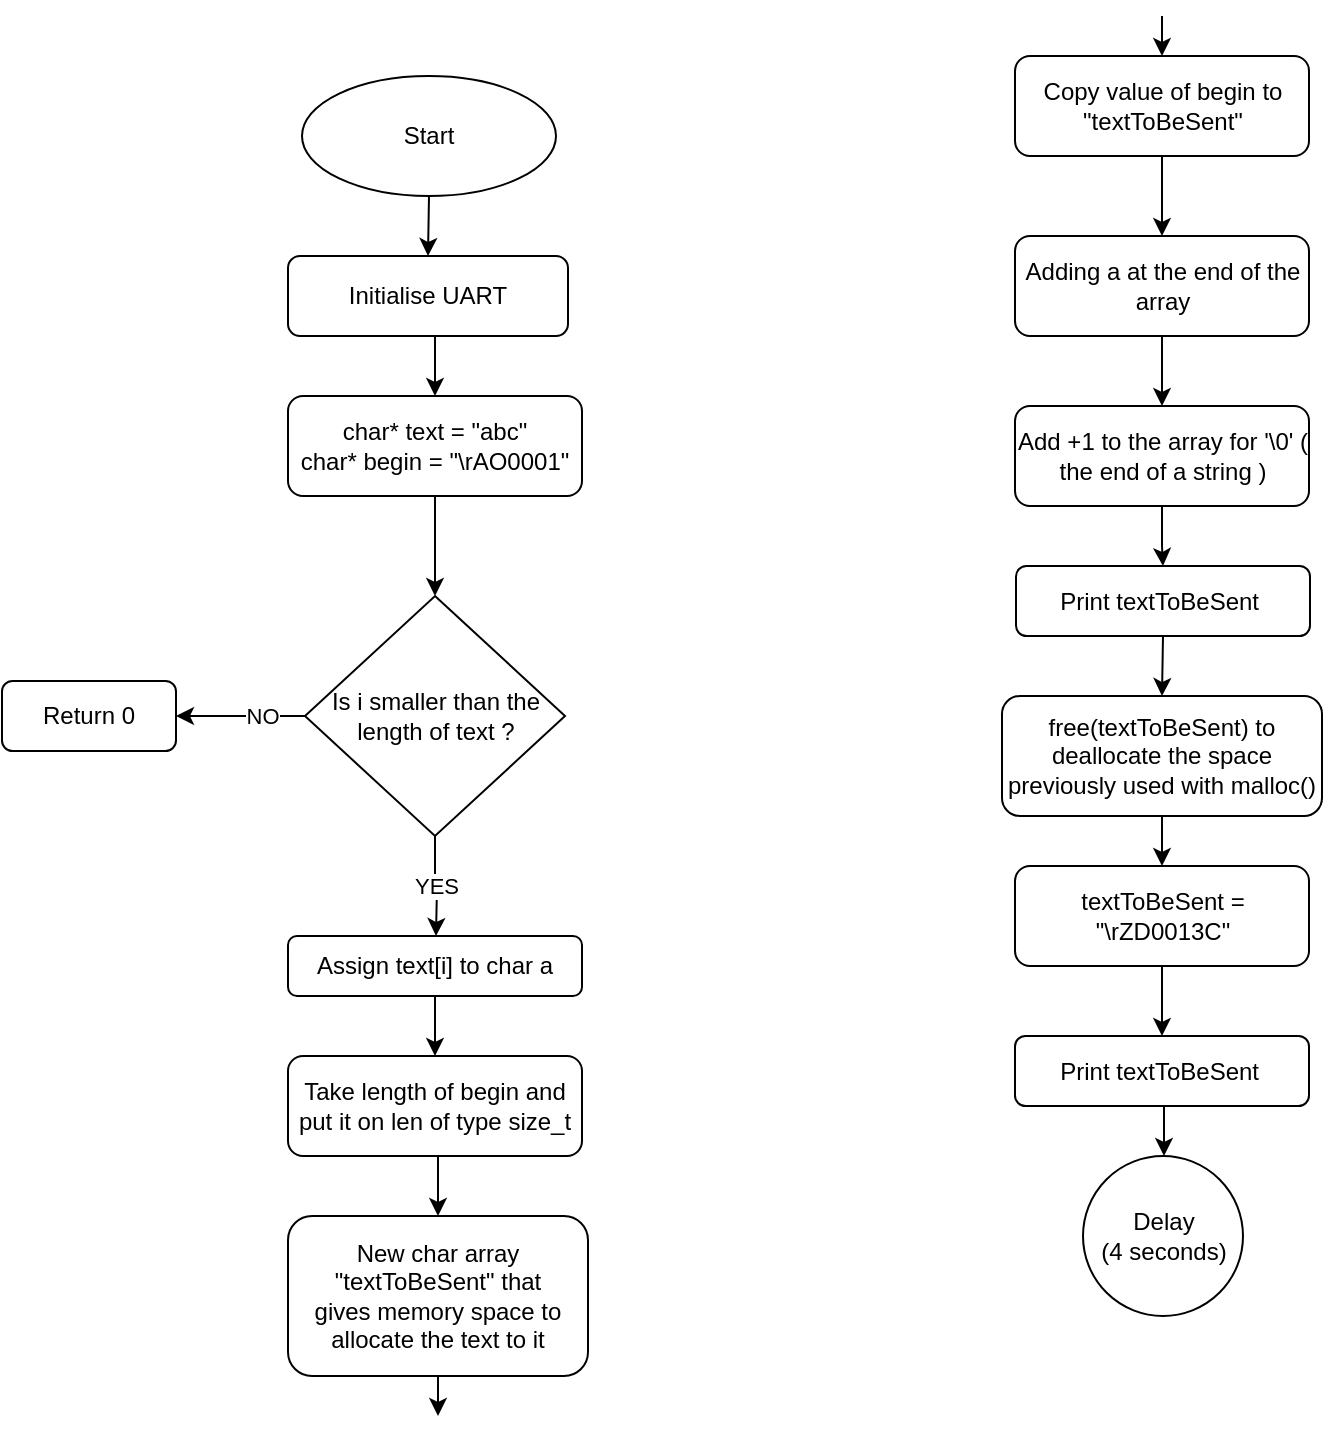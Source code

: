 <mxfile version="12.1.5" pages="1"><diagram id="5twG_0oNAt8K9G5YYuMI" name="Page-1"><mxGraphModel dx="1024" dy="534" grid="1" gridSize="10" guides="1" tooltips="1" connect="1" arrows="1" fold="1" page="1" pageScale="1" pageWidth="827" pageHeight="1169" math="0" shadow="0"><root><mxCell id="0"/><mxCell id="1" parent="0"/><mxCell id="zVICBw4eR6PVejMypXeo-1" style="edgeStyle=orthogonalEdgeStyle;rounded=0;orthogonalLoop=1;jettySize=auto;html=1;exitX=0.5;exitY=1;exitDx=0;exitDy=0;entryX=0.5;entryY=0;entryDx=0;entryDy=0;" parent="1" source="zVICBw4eR6PVejMypXeo-2" target="zVICBw4eR6PVejMypXeo-4" edge="1"><mxGeometry relative="1" as="geometry"/></mxCell><mxCell id="zVICBw4eR6PVejMypXeo-2" value="Start" style="ellipse;whiteSpace=wrap;html=1;" parent="1" vertex="1"><mxGeometry x="160" y="50" width="127" height="60" as="geometry"/></mxCell><mxCell id="zVICBw4eR6PVejMypXeo-3" style="edgeStyle=orthogonalEdgeStyle;rounded=0;orthogonalLoop=1;jettySize=auto;html=1;exitX=0.5;exitY=1;exitDx=0;exitDy=0;entryX=0.5;entryY=0;entryDx=0;entryDy=0;" parent="1" source="zVICBw4eR6PVejMypXeo-4" target="zVICBw4eR6PVejMypXeo-6" edge="1"><mxGeometry relative="1" as="geometry"/></mxCell><mxCell id="zVICBw4eR6PVejMypXeo-4" value="Initialise UART" style="rounded=1;whiteSpace=wrap;html=1;" parent="1" vertex="1"><mxGeometry x="153" y="140" width="140" height="40" as="geometry"/></mxCell><mxCell id="zVICBw4eR6PVejMypXeo-41" style="edgeStyle=orthogonalEdgeStyle;rounded=0;orthogonalLoop=1;jettySize=auto;html=1;exitX=0.5;exitY=1;exitDx=0;exitDy=0;entryX=0.5;entryY=0;entryDx=0;entryDy=0;" parent="1" source="zVICBw4eR6PVejMypXeo-6" target="zVICBw4eR6PVejMypXeo-10" edge="1"><mxGeometry relative="1" as="geometry"/></mxCell><mxCell id="zVICBw4eR6PVejMypXeo-6" value="char* text = &quot;abc&quot;&lt;br&gt;char* begin = &quot;\rAO0001&quot;" style="rounded=1;whiteSpace=wrap;html=1;" parent="1" vertex="1"><mxGeometry x="153" y="210" width="147" height="50" as="geometry"/></mxCell><mxCell id="kcfABRLj9a4SmqU3jebS-3" value="NO" style="edgeStyle=orthogonalEdgeStyle;rounded=0;orthogonalLoop=1;jettySize=auto;html=1;exitX=0;exitY=0.5;exitDx=0;exitDy=0;entryX=1;entryY=0.5;entryDx=0;entryDy=0;" edge="1" parent="1" source="zVICBw4eR6PVejMypXeo-10" target="zVICBw4eR6PVejMypXeo-27"><mxGeometry x="-0.323" relative="1" as="geometry"><mxPoint as="offset"/></mxGeometry></mxCell><mxCell id="kcfABRLj9a4SmqU3jebS-4" value="YES" style="edgeStyle=orthogonalEdgeStyle;rounded=0;orthogonalLoop=1;jettySize=auto;html=1;exitX=0.5;exitY=1;exitDx=0;exitDy=0;" edge="1" parent="1" source="zVICBw4eR6PVejMypXeo-10"><mxGeometry relative="1" as="geometry"><mxPoint x="227" y="480" as="targetPoint"/></mxGeometry></mxCell><mxCell id="zVICBw4eR6PVejMypXeo-10" value="Is i smaller than the length of text ?" style="rhombus;whiteSpace=wrap;html=1;" parent="1" vertex="1"><mxGeometry x="161.5" y="310" width="130" height="120" as="geometry"/></mxCell><mxCell id="zVICBw4eR6PVejMypXeo-29" style="edgeStyle=orthogonalEdgeStyle;rounded=0;orthogonalLoop=1;jettySize=auto;html=1;exitX=0.5;exitY=1;exitDx=0;exitDy=0;entryX=0.5;entryY=0;entryDx=0;entryDy=0;" parent="1" source="zVICBw4eR6PVejMypXeo-11" target="zVICBw4eR6PVejMypXeo-17" edge="1"><mxGeometry relative="1" as="geometry"/></mxCell><mxCell id="zVICBw4eR6PVejMypXeo-11" value="Assign text[i] to char a" style="rounded=1;whiteSpace=wrap;html=1;" parent="1" vertex="1"><mxGeometry x="153" y="480" width="147" height="30" as="geometry"/></mxCell><mxCell id="kcfABRLj9a4SmqU3jebS-5" style="edgeStyle=orthogonalEdgeStyle;rounded=0;orthogonalLoop=1;jettySize=auto;html=1;exitX=0.5;exitY=1;exitDx=0;exitDy=0;entryX=0.5;entryY=0;entryDx=0;entryDy=0;" edge="1" parent="1" source="zVICBw4eR6PVejMypXeo-17" target="zVICBw4eR6PVejMypXeo-18"><mxGeometry relative="1" as="geometry"><mxPoint x="227" y="610" as="targetPoint"/></mxGeometry></mxCell><mxCell id="zVICBw4eR6PVejMypXeo-17" value="Take length of begin and put it on len of type size_t" style="rounded=1;whiteSpace=wrap;html=1;" parent="1" vertex="1"><mxGeometry x="153" y="540" width="147" height="50" as="geometry"/></mxCell><mxCell id="kcfABRLj9a4SmqU3jebS-13" style="edgeStyle=orthogonalEdgeStyle;rounded=0;orthogonalLoop=1;jettySize=auto;html=1;exitX=0.5;exitY=1;exitDx=0;exitDy=0;" edge="1" parent="1" source="zVICBw4eR6PVejMypXeo-18"><mxGeometry relative="1" as="geometry"><mxPoint x="228" y="720" as="targetPoint"/></mxGeometry></mxCell><mxCell id="zVICBw4eR6PVejMypXeo-18" value="New char array &quot;textToBeSent&quot; that gives&amp;nbsp;memory space to allocate the text to it" style="rounded=1;whiteSpace=wrap;html=1;" parent="1" vertex="1"><mxGeometry x="153" y="620" width="150" height="80" as="geometry"/></mxCell><mxCell id="zVICBw4eR6PVejMypXeo-32" style="edgeStyle=orthogonalEdgeStyle;rounded=0;orthogonalLoop=1;jettySize=auto;html=1;exitX=0.5;exitY=1;exitDx=0;exitDy=0;entryX=0.5;entryY=0;entryDx=0;entryDy=0;" parent="1" source="zVICBw4eR6PVejMypXeo-19" target="zVICBw4eR6PVejMypXeo-20" edge="1"><mxGeometry relative="1" as="geometry"/></mxCell><mxCell id="zVICBw4eR6PVejMypXeo-19" value="Copy value of begin to &quot;textToBeSent&quot;" style="rounded=1;whiteSpace=wrap;html=1;" parent="1" vertex="1"><mxGeometry x="516.5" y="40" width="147" height="50" as="geometry"/></mxCell><mxCell id="zVICBw4eR6PVejMypXeo-33" style="edgeStyle=orthogonalEdgeStyle;rounded=0;orthogonalLoop=1;jettySize=auto;html=1;exitX=0.5;exitY=1;exitDx=0;exitDy=0;entryX=0.5;entryY=0;entryDx=0;entryDy=0;" parent="1" source="zVICBw4eR6PVejMypXeo-20" target="zVICBw4eR6PVejMypXeo-21" edge="1"><mxGeometry relative="1" as="geometry"/></mxCell><mxCell id="zVICBw4eR6PVejMypXeo-20" value="Adding a at the end of the array" style="rounded=1;whiteSpace=wrap;html=1;" parent="1" vertex="1"><mxGeometry x="516.5" y="130" width="147" height="50" as="geometry"/></mxCell><mxCell id="zVICBw4eR6PVejMypXeo-34" style="edgeStyle=orthogonalEdgeStyle;rounded=0;orthogonalLoop=1;jettySize=auto;html=1;exitX=0.5;exitY=1;exitDx=0;exitDy=0;" parent="1" source="zVICBw4eR6PVejMypXeo-21" target="zVICBw4eR6PVejMypXeo-22" edge="1"><mxGeometry relative="1" as="geometry"/></mxCell><mxCell id="zVICBw4eR6PVejMypXeo-21" value="Add +1 to the array for '\0' ( the end of a string )" style="rounded=1;whiteSpace=wrap;html=1;" parent="1" vertex="1"><mxGeometry x="516.5" y="215" width="147" height="50" as="geometry"/></mxCell><mxCell id="zVICBw4eR6PVejMypXeo-35" style="edgeStyle=orthogonalEdgeStyle;rounded=0;orthogonalLoop=1;jettySize=auto;html=1;exitX=0.5;exitY=1;exitDx=0;exitDy=0;entryX=0.5;entryY=0;entryDx=0;entryDy=0;" parent="1" source="zVICBw4eR6PVejMypXeo-22" target="zVICBw4eR6PVejMypXeo-23" edge="1"><mxGeometry relative="1" as="geometry"/></mxCell><mxCell id="zVICBw4eR6PVejMypXeo-22" value="Print textToBeSent&amp;nbsp;" style="rounded=1;whiteSpace=wrap;html=1;" parent="1" vertex="1"><mxGeometry x="517" y="295" width="147" height="35" as="geometry"/></mxCell><mxCell id="zVICBw4eR6PVejMypXeo-36" style="edgeStyle=orthogonalEdgeStyle;rounded=0;orthogonalLoop=1;jettySize=auto;html=1;exitX=0.5;exitY=1;exitDx=0;exitDy=0;" parent="1" source="zVICBw4eR6PVejMypXeo-23" target="zVICBw4eR6PVejMypXeo-24" edge="1"><mxGeometry relative="1" as="geometry"/></mxCell><mxCell id="zVICBw4eR6PVejMypXeo-23" value="free(textToBeSent) to deallocate the space previously used with malloc()" style="rounded=1;whiteSpace=wrap;html=1;" parent="1" vertex="1"><mxGeometry x="510" y="360" width="160" height="60" as="geometry"/></mxCell><mxCell id="zVICBw4eR6PVejMypXeo-37" style="edgeStyle=orthogonalEdgeStyle;rounded=0;orthogonalLoop=1;jettySize=auto;html=1;exitX=0.5;exitY=1;exitDx=0;exitDy=0;" parent="1" source="zVICBw4eR6PVejMypXeo-24" edge="1"><mxGeometry relative="1" as="geometry"><mxPoint x="590" y="530" as="targetPoint"/></mxGeometry></mxCell><mxCell id="zVICBw4eR6PVejMypXeo-24" value="textToBeSent = &quot;\rZD0013C&quot;" style="rounded=1;whiteSpace=wrap;html=1;" parent="1" vertex="1"><mxGeometry x="516.5" y="445" width="147" height="50" as="geometry"/></mxCell><mxCell id="zVICBw4eR6PVejMypXeo-38" style="edgeStyle=orthogonalEdgeStyle;rounded=0;orthogonalLoop=1;jettySize=auto;html=1;exitX=0.5;exitY=1;exitDx=0;exitDy=0;" parent="1" source="kcfABRLj9a4SmqU3jebS-14" edge="1"><mxGeometry relative="1" as="geometry"><mxPoint x="590" y="580" as="sourcePoint"/><mxPoint x="591" y="590" as="targetPoint"/></mxGeometry></mxCell><mxCell id="zVICBw4eR6PVejMypXeo-27" value="Return 0" style="rounded=1;whiteSpace=wrap;html=1;" parent="1" vertex="1"><mxGeometry x="10" y="352.5" width="87" height="35" as="geometry"/></mxCell><mxCell id="kcfABRLj9a4SmqU3jebS-7" value="" style="endArrow=classic;html=1;entryX=0.5;entryY=0;entryDx=0;entryDy=0;" edge="1" parent="1" target="zVICBw4eR6PVejMypXeo-19"><mxGeometry width="50" height="50" relative="1" as="geometry"><mxPoint x="590" y="20" as="sourcePoint"/><mxPoint x="760" as="targetPoint"/></mxGeometry></mxCell><mxCell id="kcfABRLj9a4SmqU3jebS-14" value="Print textToBeSent&amp;nbsp;" style="rounded=1;whiteSpace=wrap;html=1;" vertex="1" parent="1"><mxGeometry x="516.5" y="530" width="147" height="35" as="geometry"/></mxCell><mxCell id="kcfABRLj9a4SmqU3jebS-15" value="Delay&lt;br&gt;(4 seconds)" style="ellipse;whiteSpace=wrap;html=1;aspect=fixed;" vertex="1" parent="1"><mxGeometry x="550.5" y="590" width="80" height="80" as="geometry"/></mxCell></root></mxGraphModel></diagram></mxfile>